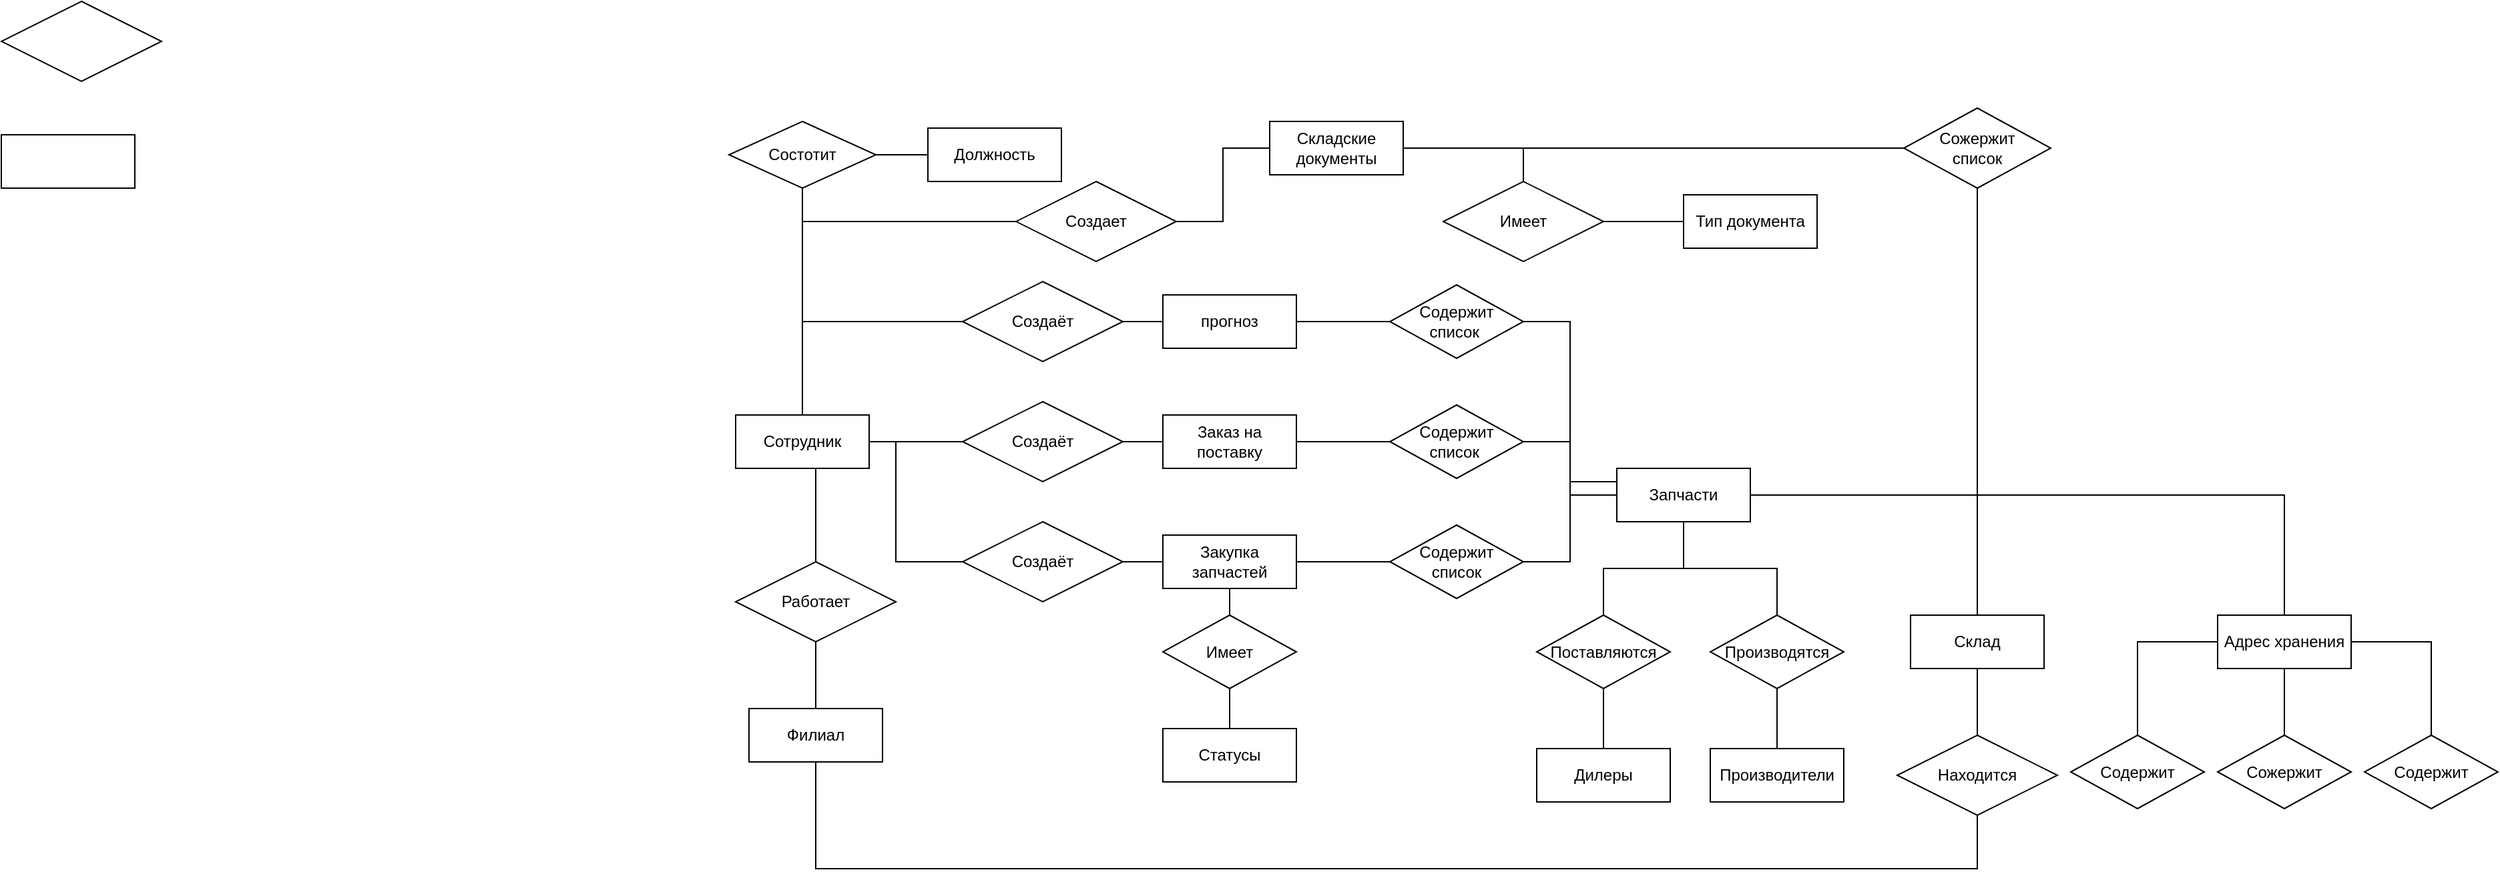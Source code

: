 <mxfile version="21.6.8" type="device">
  <diagram name="Страница — 1" id="rTAX4zm_ztd9nBIUN0mN">
    <mxGraphModel dx="2245" dy="828" grid="1" gridSize="10" guides="1" tooltips="1" connect="1" arrows="1" fold="1" page="1" pageScale="1" pageWidth="827" pageHeight="1169" math="0" shadow="0">
      <root>
        <mxCell id="0" />
        <mxCell id="1" parent="0" />
        <mxCell id="u-5vNotoUuFlNv7l3JVk-10" style="edgeStyle=orthogonalEdgeStyle;rounded=0;orthogonalLoop=1;jettySize=auto;html=1;entryX=0;entryY=0.5;entryDx=0;entryDy=0;endArrow=none;endFill=0;" parent="1" source="u-5vNotoUuFlNv7l3JVk-2" target="u-5vNotoUuFlNv7l3JVk-3" edge="1">
          <mxGeometry relative="1" as="geometry" />
        </mxCell>
        <mxCell id="u-5vNotoUuFlNv7l3JVk-14" style="rounded=0;orthogonalLoop=1;jettySize=auto;html=1;entryX=0.5;entryY=0;entryDx=0;entryDy=0;exitX=0.6;exitY=0.75;exitDx=0;exitDy=0;exitPerimeter=0;endArrow=none;endFill=0;" parent="1" source="u-5vNotoUuFlNv7l3JVk-2" target="u-5vNotoUuFlNv7l3JVk-8" edge="1">
          <mxGeometry relative="1" as="geometry" />
        </mxCell>
        <mxCell id="u-5vNotoUuFlNv7l3JVk-22" style="edgeStyle=orthogonalEdgeStyle;rounded=0;orthogonalLoop=1;jettySize=auto;html=1;entryX=0;entryY=0.5;entryDx=0;entryDy=0;endArrow=none;endFill=0;" parent="1" source="u-5vNotoUuFlNv7l3JVk-2" target="u-5vNotoUuFlNv7l3JVk-21" edge="1">
          <mxGeometry relative="1" as="geometry">
            <Array as="points">
              <mxPoint x="390" y="330" />
              <mxPoint x="390" y="420" />
            </Array>
          </mxGeometry>
        </mxCell>
        <mxCell id="u-5vNotoUuFlNv7l3JVk-32" style="edgeStyle=orthogonalEdgeStyle;rounded=0;orthogonalLoop=1;jettySize=auto;html=1;entryX=0;entryY=0.5;entryDx=0;entryDy=0;endArrow=none;endFill=0;" parent="1" source="u-5vNotoUuFlNv7l3JVk-2" target="u-5vNotoUuFlNv7l3JVk-24" edge="1">
          <mxGeometry relative="1" as="geometry">
            <Array as="points">
              <mxPoint x="320" y="165" />
            </Array>
          </mxGeometry>
        </mxCell>
        <mxCell id="rhHp7d02nl-HyTAbp77T-27" style="edgeStyle=orthogonalEdgeStyle;rounded=0;orthogonalLoop=1;jettySize=auto;html=1;entryX=0;entryY=0.5;entryDx=0;entryDy=0;endArrow=none;endFill=0;" parent="1" source="u-5vNotoUuFlNv7l3JVk-2" target="rhHp7d02nl-HyTAbp77T-24" edge="1">
          <mxGeometry relative="1" as="geometry">
            <Array as="points">
              <mxPoint x="320" y="240" />
            </Array>
          </mxGeometry>
        </mxCell>
        <mxCell id="mm0qBusBZBHqJ1yEfWo5-28" style="edgeStyle=orthogonalEdgeStyle;rounded=0;orthogonalLoop=1;jettySize=auto;html=1;entryX=0.5;entryY=1;entryDx=0;entryDy=0;endArrow=none;endFill=0;" edge="1" parent="1" source="u-5vNotoUuFlNv7l3JVk-2" target="u-5vNotoUuFlNv7l3JVk-16">
          <mxGeometry relative="1" as="geometry" />
        </mxCell>
        <mxCell id="u-5vNotoUuFlNv7l3JVk-2" value="Сотрудник" style="whiteSpace=wrap;html=1;align=center;" parent="1" vertex="1">
          <mxGeometry x="270" y="310" width="100" height="40" as="geometry" />
        </mxCell>
        <mxCell id="u-5vNotoUuFlNv7l3JVk-13" style="edgeStyle=orthogonalEdgeStyle;rounded=0;orthogonalLoop=1;jettySize=auto;html=1;entryX=0;entryY=0.5;entryDx=0;entryDy=0;endArrow=none;endFill=0;" parent="1" source="u-5vNotoUuFlNv7l3JVk-3" target="u-5vNotoUuFlNv7l3JVk-6" edge="1">
          <mxGeometry relative="1" as="geometry" />
        </mxCell>
        <mxCell id="u-5vNotoUuFlNv7l3JVk-3" value="Создаёт" style="shape=rhombus;perimeter=rhombusPerimeter;whiteSpace=wrap;html=1;align=center;" parent="1" vertex="1">
          <mxGeometry x="440" y="300" width="120" height="60" as="geometry" />
        </mxCell>
        <mxCell id="u-5vNotoUuFlNv7l3JVk-4" value="" style="whiteSpace=wrap;html=1;align=center;" parent="1" vertex="1">
          <mxGeometry x="-280" y="100" width="100" height="40" as="geometry" />
        </mxCell>
        <mxCell id="u-5vNotoUuFlNv7l3JVk-5" value="" style="shape=rhombus;perimeter=rhombusPerimeter;whiteSpace=wrap;html=1;align=center;" parent="1" vertex="1">
          <mxGeometry x="-280" width="120" height="60" as="geometry" />
        </mxCell>
        <mxCell id="rhHp7d02nl-HyTAbp77T-4" style="edgeStyle=orthogonalEdgeStyle;rounded=0;orthogonalLoop=1;jettySize=auto;html=1;entryX=0.07;entryY=0.5;entryDx=0;entryDy=0;entryPerimeter=0;endArrow=none;endFill=0;" parent="1" source="u-5vNotoUuFlNv7l3JVk-6" target="rhHp7d02nl-HyTAbp77T-2" edge="1">
          <mxGeometry relative="1" as="geometry" />
        </mxCell>
        <mxCell id="u-5vNotoUuFlNv7l3JVk-6" value="Заказ на поставку" style="whiteSpace=wrap;html=1;align=center;" parent="1" vertex="1">
          <mxGeometry x="590" y="310" width="100" height="40" as="geometry" />
        </mxCell>
        <mxCell id="u-5vNotoUuFlNv7l3JVk-7" value="Филиал" style="whiteSpace=wrap;html=1;align=center;" parent="1" vertex="1">
          <mxGeometry x="280" y="530" width="100" height="40" as="geometry" />
        </mxCell>
        <mxCell id="u-5vNotoUuFlNv7l3JVk-15" style="edgeStyle=orthogonalEdgeStyle;rounded=0;orthogonalLoop=1;jettySize=auto;html=1;endArrow=none;endFill=0;" parent="1" source="u-5vNotoUuFlNv7l3JVk-8" target="u-5vNotoUuFlNv7l3JVk-7" edge="1">
          <mxGeometry relative="1" as="geometry" />
        </mxCell>
        <mxCell id="u-5vNotoUuFlNv7l3JVk-8" value="Работает" style="shape=rhombus;perimeter=rhombusPerimeter;whiteSpace=wrap;html=1;align=center;rotation=0;" parent="1" vertex="1">
          <mxGeometry x="270" y="420" width="120" height="60" as="geometry" />
        </mxCell>
        <mxCell id="mm0qBusBZBHqJ1yEfWo5-29" style="edgeStyle=orthogonalEdgeStyle;rounded=0;orthogonalLoop=1;jettySize=auto;html=1;entryX=0;entryY=0.5;entryDx=0;entryDy=0;endArrow=none;endFill=0;" edge="1" parent="1" source="u-5vNotoUuFlNv7l3JVk-16" target="u-5vNotoUuFlNv7l3JVk-18">
          <mxGeometry relative="1" as="geometry">
            <mxPoint x="430" y="110" as="targetPoint" />
          </mxGeometry>
        </mxCell>
        <mxCell id="u-5vNotoUuFlNv7l3JVk-16" value="Состотит" style="shape=rhombus;perimeter=rhombusPerimeter;whiteSpace=wrap;html=1;align=center;" parent="1" vertex="1">
          <mxGeometry x="265" y="90" width="110" height="50" as="geometry" />
        </mxCell>
        <mxCell id="u-5vNotoUuFlNv7l3JVk-18" value="Должность" style="whiteSpace=wrap;html=1;align=center;" parent="1" vertex="1">
          <mxGeometry x="414" y="95" width="100" height="40" as="geometry" />
        </mxCell>
        <mxCell id="rhHp7d02nl-HyTAbp77T-5" style="edgeStyle=orthogonalEdgeStyle;rounded=0;orthogonalLoop=1;jettySize=auto;html=1;entryX=0;entryY=0.5;entryDx=0;entryDy=0;endArrow=none;endFill=0;" parent="1" source="u-5vNotoUuFlNv7l3JVk-20" target="rhHp7d02nl-HyTAbp77T-3" edge="1">
          <mxGeometry relative="1" as="geometry">
            <mxPoint x="740" y="420" as="targetPoint" />
          </mxGeometry>
        </mxCell>
        <mxCell id="rhHp7d02nl-HyTAbp77T-10" style="edgeStyle=orthogonalEdgeStyle;rounded=0;orthogonalLoop=1;jettySize=auto;html=1;endArrow=none;endFill=0;" parent="1" source="u-5vNotoUuFlNv7l3JVk-20" target="rhHp7d02nl-HyTAbp77T-9" edge="1">
          <mxGeometry relative="1" as="geometry" />
        </mxCell>
        <mxCell id="u-5vNotoUuFlNv7l3JVk-20" value="Закупка запчастей" style="whiteSpace=wrap;html=1;align=center;" parent="1" vertex="1">
          <mxGeometry x="590" y="400" width="100" height="40" as="geometry" />
        </mxCell>
        <mxCell id="u-5vNotoUuFlNv7l3JVk-23" style="edgeStyle=orthogonalEdgeStyle;rounded=0;orthogonalLoop=1;jettySize=auto;html=1;endArrow=none;endFill=0;" parent="1" source="u-5vNotoUuFlNv7l3JVk-21" target="u-5vNotoUuFlNv7l3JVk-20" edge="1">
          <mxGeometry relative="1" as="geometry" />
        </mxCell>
        <mxCell id="u-5vNotoUuFlNv7l3JVk-21" value="Создаёт" style="shape=rhombus;perimeter=rhombusPerimeter;whiteSpace=wrap;html=1;align=center;" parent="1" vertex="1">
          <mxGeometry x="440" y="390" width="120" height="60" as="geometry" />
        </mxCell>
        <mxCell id="u-5vNotoUuFlNv7l3JVk-33" style="edgeStyle=orthogonalEdgeStyle;rounded=0;orthogonalLoop=1;jettySize=auto;html=1;entryX=0;entryY=0.5;entryDx=0;entryDy=0;endArrow=none;endFill=0;" parent="1" source="u-5vNotoUuFlNv7l3JVk-24" target="u-5vNotoUuFlNv7l3JVk-25" edge="1">
          <mxGeometry relative="1" as="geometry" />
        </mxCell>
        <mxCell id="u-5vNotoUuFlNv7l3JVk-24" value="Создает" style="shape=rhombus;perimeter=rhombusPerimeter;whiteSpace=wrap;html=1;align=center;" parent="1" vertex="1">
          <mxGeometry x="480" y="135" width="120" height="60" as="geometry" />
        </mxCell>
        <mxCell id="mm0qBusBZBHqJ1yEfWo5-18" value="" style="edgeStyle=orthogonalEdgeStyle;rounded=0;orthogonalLoop=1;jettySize=auto;html=1;endArrow=none;endFill=0;" edge="1" parent="1" source="u-5vNotoUuFlNv7l3JVk-25" target="mm0qBusBZBHqJ1yEfWo5-17">
          <mxGeometry relative="1" as="geometry" />
        </mxCell>
        <mxCell id="mm0qBusBZBHqJ1yEfWo5-30" style="edgeStyle=orthogonalEdgeStyle;rounded=0;orthogonalLoop=1;jettySize=auto;html=1;entryX=0.5;entryY=0;entryDx=0;entryDy=0;endArrow=none;endFill=0;" edge="1" parent="1" source="u-5vNotoUuFlNv7l3JVk-25" target="mm0qBusBZBHqJ1yEfWo5-25">
          <mxGeometry relative="1" as="geometry" />
        </mxCell>
        <mxCell id="u-5vNotoUuFlNv7l3JVk-25" value="Складские документы" style="whiteSpace=wrap;html=1;align=center;" parent="1" vertex="1">
          <mxGeometry x="670" y="90" width="100" height="40" as="geometry" />
        </mxCell>
        <mxCell id="rhHp7d02nl-HyTAbp77T-20" style="edgeStyle=orthogonalEdgeStyle;rounded=0;orthogonalLoop=1;jettySize=auto;html=1;entryX=0.5;entryY=0;entryDx=0;entryDy=0;endArrow=none;endFill=0;" parent="1" source="rhHp7d02nl-HyTAbp77T-1" target="rhHp7d02nl-HyTAbp77T-17" edge="1">
          <mxGeometry relative="1" as="geometry" />
        </mxCell>
        <mxCell id="rhHp7d02nl-HyTAbp77T-21" style="edgeStyle=orthogonalEdgeStyle;rounded=0;orthogonalLoop=1;jettySize=auto;html=1;entryX=0.5;entryY=0;entryDx=0;entryDy=0;endArrow=none;endFill=0;" parent="1" source="rhHp7d02nl-HyTAbp77T-1" target="rhHp7d02nl-HyTAbp77T-16" edge="1">
          <mxGeometry relative="1" as="geometry" />
        </mxCell>
        <mxCell id="rhHp7d02nl-HyTAbp77T-1" value="Запчасти" style="whiteSpace=wrap;html=1;align=center;" parent="1" vertex="1">
          <mxGeometry x="930" y="350" width="100" height="40" as="geometry" />
        </mxCell>
        <mxCell id="rhHp7d02nl-HyTAbp77T-6" style="edgeStyle=orthogonalEdgeStyle;rounded=0;orthogonalLoop=1;jettySize=auto;html=1;endArrow=none;endFill=0;" parent="1" source="rhHp7d02nl-HyTAbp77T-2" target="rhHp7d02nl-HyTAbp77T-1" edge="1">
          <mxGeometry relative="1" as="geometry" />
        </mxCell>
        <mxCell id="rhHp7d02nl-HyTAbp77T-2" value="Содержит список&amp;nbsp;" style="shape=rhombus;perimeter=rhombusPerimeter;whiteSpace=wrap;html=1;align=center;" parent="1" vertex="1">
          <mxGeometry x="760" y="302.5" width="100" height="55" as="geometry" />
        </mxCell>
        <mxCell id="rhHp7d02nl-HyTAbp77T-7" style="edgeStyle=orthogonalEdgeStyle;rounded=0;orthogonalLoop=1;jettySize=auto;html=1;entryX=0;entryY=0.25;entryDx=0;entryDy=0;endArrow=none;endFill=0;" parent="1" source="rhHp7d02nl-HyTAbp77T-3" target="rhHp7d02nl-HyTAbp77T-1" edge="1">
          <mxGeometry relative="1" as="geometry" />
        </mxCell>
        <mxCell id="rhHp7d02nl-HyTAbp77T-3" value="Содержит &lt;br&gt;список" style="shape=rhombus;perimeter=rhombusPerimeter;whiteSpace=wrap;html=1;align=center;" parent="1" vertex="1">
          <mxGeometry x="760" y="392.5" width="100" height="55" as="geometry" />
        </mxCell>
        <mxCell id="rhHp7d02nl-HyTAbp77T-8" value="Статусы" style="whiteSpace=wrap;html=1;align=center;" parent="1" vertex="1">
          <mxGeometry x="590" y="545" width="100" height="40" as="geometry" />
        </mxCell>
        <mxCell id="rhHp7d02nl-HyTAbp77T-11" style="edgeStyle=orthogonalEdgeStyle;rounded=0;orthogonalLoop=1;jettySize=auto;html=1;entryX=0.5;entryY=0;entryDx=0;entryDy=0;endArrow=none;endFill=0;" parent="1" source="rhHp7d02nl-HyTAbp77T-9" target="rhHp7d02nl-HyTAbp77T-8" edge="1">
          <mxGeometry relative="1" as="geometry" />
        </mxCell>
        <mxCell id="rhHp7d02nl-HyTAbp77T-9" value="Имеет" style="shape=rhombus;perimeter=rhombusPerimeter;whiteSpace=wrap;html=1;align=center;" parent="1" vertex="1">
          <mxGeometry x="590" y="460" width="100" height="55" as="geometry" />
        </mxCell>
        <mxCell id="rhHp7d02nl-HyTAbp77T-23" style="edgeStyle=orthogonalEdgeStyle;rounded=0;orthogonalLoop=1;jettySize=auto;html=1;entryX=0.5;entryY=0;entryDx=0;entryDy=0;endArrow=none;endFill=0;" parent="1" source="rhHp7d02nl-HyTAbp77T-16" target="rhHp7d02nl-HyTAbp77T-19" edge="1">
          <mxGeometry relative="1" as="geometry" />
        </mxCell>
        <mxCell id="rhHp7d02nl-HyTAbp77T-16" value="Производятся" style="shape=rhombus;perimeter=rhombusPerimeter;whiteSpace=wrap;html=1;align=center;" parent="1" vertex="1">
          <mxGeometry x="1000" y="460" width="100" height="55" as="geometry" />
        </mxCell>
        <mxCell id="rhHp7d02nl-HyTAbp77T-22" style="edgeStyle=orthogonalEdgeStyle;rounded=0;orthogonalLoop=1;jettySize=auto;html=1;entryX=0.5;entryY=0;entryDx=0;entryDy=0;endArrow=none;endFill=0;" parent="1" source="rhHp7d02nl-HyTAbp77T-17" target="rhHp7d02nl-HyTAbp77T-18" edge="1">
          <mxGeometry relative="1" as="geometry" />
        </mxCell>
        <mxCell id="rhHp7d02nl-HyTAbp77T-17" value="Поставляются" style="shape=rhombus;perimeter=rhombusPerimeter;whiteSpace=wrap;html=1;align=center;" parent="1" vertex="1">
          <mxGeometry x="870" y="460" width="100" height="55" as="geometry" />
        </mxCell>
        <mxCell id="rhHp7d02nl-HyTAbp77T-18" value="Дилеры" style="whiteSpace=wrap;html=1;align=center;" parent="1" vertex="1">
          <mxGeometry x="870" y="560" width="100" height="40" as="geometry" />
        </mxCell>
        <mxCell id="rhHp7d02nl-HyTAbp77T-19" value="Производители" style="whiteSpace=wrap;html=1;align=center;" parent="1" vertex="1">
          <mxGeometry x="1000" y="560" width="100" height="40" as="geometry" />
        </mxCell>
        <mxCell id="rhHp7d02nl-HyTAbp77T-28" style="edgeStyle=orthogonalEdgeStyle;rounded=0;orthogonalLoop=1;jettySize=auto;html=1;entryX=0;entryY=0.5;entryDx=0;entryDy=0;endArrow=none;endFill=0;" parent="1" source="rhHp7d02nl-HyTAbp77T-24" target="rhHp7d02nl-HyTAbp77T-25" edge="1">
          <mxGeometry relative="1" as="geometry" />
        </mxCell>
        <mxCell id="rhHp7d02nl-HyTAbp77T-24" value="Создаёт" style="shape=rhombus;perimeter=rhombusPerimeter;whiteSpace=wrap;html=1;align=center;" parent="1" vertex="1">
          <mxGeometry x="440" y="210" width="120" height="60" as="geometry" />
        </mxCell>
        <mxCell id="rhHp7d02nl-HyTAbp77T-29" style="edgeStyle=orthogonalEdgeStyle;rounded=0;orthogonalLoop=1;jettySize=auto;html=1;entryX=0;entryY=0.5;entryDx=0;entryDy=0;endArrow=none;endFill=0;" parent="1" source="rhHp7d02nl-HyTAbp77T-25" target="rhHp7d02nl-HyTAbp77T-26" edge="1">
          <mxGeometry relative="1" as="geometry">
            <Array as="points">
              <mxPoint x="730" y="240" />
              <mxPoint x="730" y="240" />
            </Array>
          </mxGeometry>
        </mxCell>
        <mxCell id="rhHp7d02nl-HyTAbp77T-25" value="прогноз" style="whiteSpace=wrap;html=1;align=center;" parent="1" vertex="1">
          <mxGeometry x="590" y="220" width="100" height="40" as="geometry" />
        </mxCell>
        <mxCell id="rhHp7d02nl-HyTAbp77T-30" style="edgeStyle=orthogonalEdgeStyle;rounded=0;orthogonalLoop=1;jettySize=auto;html=1;entryX=0;entryY=0.25;entryDx=0;entryDy=0;endArrow=none;endFill=0;" parent="1" source="rhHp7d02nl-HyTAbp77T-26" target="rhHp7d02nl-HyTAbp77T-1" edge="1">
          <mxGeometry relative="1" as="geometry" />
        </mxCell>
        <mxCell id="rhHp7d02nl-HyTAbp77T-26" value="Содержит список&amp;nbsp;" style="shape=rhombus;perimeter=rhombusPerimeter;whiteSpace=wrap;html=1;align=center;" parent="1" vertex="1">
          <mxGeometry x="760" y="212.5" width="100" height="55" as="geometry" />
        </mxCell>
        <mxCell id="mm0qBusBZBHqJ1yEfWo5-6" style="edgeStyle=orthogonalEdgeStyle;rounded=0;orthogonalLoop=1;jettySize=auto;html=1;endArrow=none;endFill=0;entryX=0.5;entryY=0;entryDx=0;entryDy=0;" edge="1" parent="1" source="mm0qBusBZBHqJ1yEfWo5-1" target="mm0qBusBZBHqJ1yEfWo5-2">
          <mxGeometry relative="1" as="geometry">
            <mxPoint x="1290" y="520" as="targetPoint" />
          </mxGeometry>
        </mxCell>
        <mxCell id="mm0qBusBZBHqJ1yEfWo5-1" value="Склад" style="whiteSpace=wrap;html=1;align=center;" vertex="1" parent="1">
          <mxGeometry x="1150" y="460" width="100" height="40" as="geometry" />
        </mxCell>
        <mxCell id="mm0qBusBZBHqJ1yEfWo5-8" style="edgeStyle=orthogonalEdgeStyle;rounded=0;orthogonalLoop=1;jettySize=auto;html=1;entryX=0.5;entryY=1;entryDx=0;entryDy=0;exitX=0.5;exitY=1;exitDx=0;exitDy=0;endArrow=none;endFill=0;" edge="1" parent="1" source="mm0qBusBZBHqJ1yEfWo5-2" target="u-5vNotoUuFlNv7l3JVk-7">
          <mxGeometry relative="1" as="geometry">
            <Array as="points">
              <mxPoint x="1200" y="650" />
              <mxPoint x="330" y="650" />
            </Array>
          </mxGeometry>
        </mxCell>
        <mxCell id="mm0qBusBZBHqJ1yEfWo5-2" value="Находится" style="shape=rhombus;perimeter=rhombusPerimeter;whiteSpace=wrap;html=1;align=center;rotation=0;" vertex="1" parent="1">
          <mxGeometry x="1140" y="550" width="120" height="60" as="geometry" />
        </mxCell>
        <mxCell id="mm0qBusBZBHqJ1yEfWo5-14" style="edgeStyle=orthogonalEdgeStyle;rounded=0;orthogonalLoop=1;jettySize=auto;html=1;endArrow=none;endFill=0;" edge="1" parent="1" source="mm0qBusBZBHqJ1yEfWo5-10" target="mm0qBusBZBHqJ1yEfWo5-11">
          <mxGeometry relative="1" as="geometry" />
        </mxCell>
        <mxCell id="mm0qBusBZBHqJ1yEfWo5-15" style="edgeStyle=orthogonalEdgeStyle;rounded=0;orthogonalLoop=1;jettySize=auto;html=1;entryX=0.5;entryY=0;entryDx=0;entryDy=0;endArrow=none;endFill=0;" edge="1" parent="1" source="mm0qBusBZBHqJ1yEfWo5-10" target="mm0qBusBZBHqJ1yEfWo5-12">
          <mxGeometry relative="1" as="geometry" />
        </mxCell>
        <mxCell id="mm0qBusBZBHqJ1yEfWo5-16" style="edgeStyle=orthogonalEdgeStyle;rounded=0;orthogonalLoop=1;jettySize=auto;html=1;entryX=0.5;entryY=0;entryDx=0;entryDy=0;endArrow=none;endFill=0;" edge="1" parent="1" source="mm0qBusBZBHqJ1yEfWo5-10" target="mm0qBusBZBHqJ1yEfWo5-13">
          <mxGeometry relative="1" as="geometry" />
        </mxCell>
        <mxCell id="mm0qBusBZBHqJ1yEfWo5-10" value="Адрес хранения" style="whiteSpace=wrap;html=1;align=center;" vertex="1" parent="1">
          <mxGeometry x="1380" y="460" width="100" height="40" as="geometry" />
        </mxCell>
        <mxCell id="mm0qBusBZBHqJ1yEfWo5-11" value="Содержит" style="shape=rhombus;perimeter=rhombusPerimeter;whiteSpace=wrap;html=1;align=center;" vertex="1" parent="1">
          <mxGeometry x="1270" y="550" width="100" height="55" as="geometry" />
        </mxCell>
        <mxCell id="mm0qBusBZBHqJ1yEfWo5-12" value="Сожержит" style="shape=rhombus;perimeter=rhombusPerimeter;whiteSpace=wrap;html=1;align=center;" vertex="1" parent="1">
          <mxGeometry x="1380" y="550" width="100" height="55" as="geometry" />
        </mxCell>
        <mxCell id="mm0qBusBZBHqJ1yEfWo5-13" value="Содержит" style="shape=rhombus;perimeter=rhombusPerimeter;whiteSpace=wrap;html=1;align=center;" vertex="1" parent="1">
          <mxGeometry x="1490" y="550" width="100" height="55" as="geometry" />
        </mxCell>
        <mxCell id="mm0qBusBZBHqJ1yEfWo5-19" style="edgeStyle=orthogonalEdgeStyle;rounded=0;orthogonalLoop=1;jettySize=auto;html=1;endArrow=none;endFill=0;" edge="1" parent="1" source="mm0qBusBZBHqJ1yEfWo5-17" target="mm0qBusBZBHqJ1yEfWo5-1">
          <mxGeometry relative="1" as="geometry" />
        </mxCell>
        <mxCell id="mm0qBusBZBHqJ1yEfWo5-20" style="edgeStyle=orthogonalEdgeStyle;rounded=0;orthogonalLoop=1;jettySize=auto;html=1;entryX=1;entryY=0.5;entryDx=0;entryDy=0;endArrow=none;endFill=0;" edge="1" parent="1" source="mm0qBusBZBHqJ1yEfWo5-17" target="rhHp7d02nl-HyTAbp77T-1">
          <mxGeometry relative="1" as="geometry">
            <Array as="points">
              <mxPoint x="1200" y="370" />
            </Array>
          </mxGeometry>
        </mxCell>
        <mxCell id="mm0qBusBZBHqJ1yEfWo5-21" style="edgeStyle=orthogonalEdgeStyle;rounded=0;orthogonalLoop=1;jettySize=auto;html=1;endArrow=none;endFill=0;" edge="1" parent="1" source="mm0qBusBZBHqJ1yEfWo5-17" target="mm0qBusBZBHqJ1yEfWo5-10">
          <mxGeometry relative="1" as="geometry">
            <Array as="points">
              <mxPoint x="1200" y="370" />
              <mxPoint x="1430" y="370" />
            </Array>
          </mxGeometry>
        </mxCell>
        <mxCell id="mm0qBusBZBHqJ1yEfWo5-17" value="Сожержит &lt;br&gt;список" style="rhombus;whiteSpace=wrap;html=1;" vertex="1" parent="1">
          <mxGeometry x="1145" y="80" width="110" height="60" as="geometry" />
        </mxCell>
        <mxCell id="mm0qBusBZBHqJ1yEfWo5-23" value="Тип документа" style="whiteSpace=wrap;html=1;align=center;" vertex="1" parent="1">
          <mxGeometry x="980" y="145" width="100" height="40" as="geometry" />
        </mxCell>
        <mxCell id="mm0qBusBZBHqJ1yEfWo5-27" style="edgeStyle=orthogonalEdgeStyle;rounded=0;orthogonalLoop=1;jettySize=auto;html=1;entryX=0;entryY=0.5;entryDx=0;entryDy=0;endArrow=none;endFill=0;" edge="1" parent="1" source="mm0qBusBZBHqJ1yEfWo5-25" target="mm0qBusBZBHqJ1yEfWo5-23">
          <mxGeometry relative="1" as="geometry" />
        </mxCell>
        <mxCell id="mm0qBusBZBHqJ1yEfWo5-25" value="Имеет" style="shape=rhombus;perimeter=rhombusPerimeter;whiteSpace=wrap;html=1;align=center;" vertex="1" parent="1">
          <mxGeometry x="800" y="135" width="120" height="60" as="geometry" />
        </mxCell>
      </root>
    </mxGraphModel>
  </diagram>
</mxfile>
